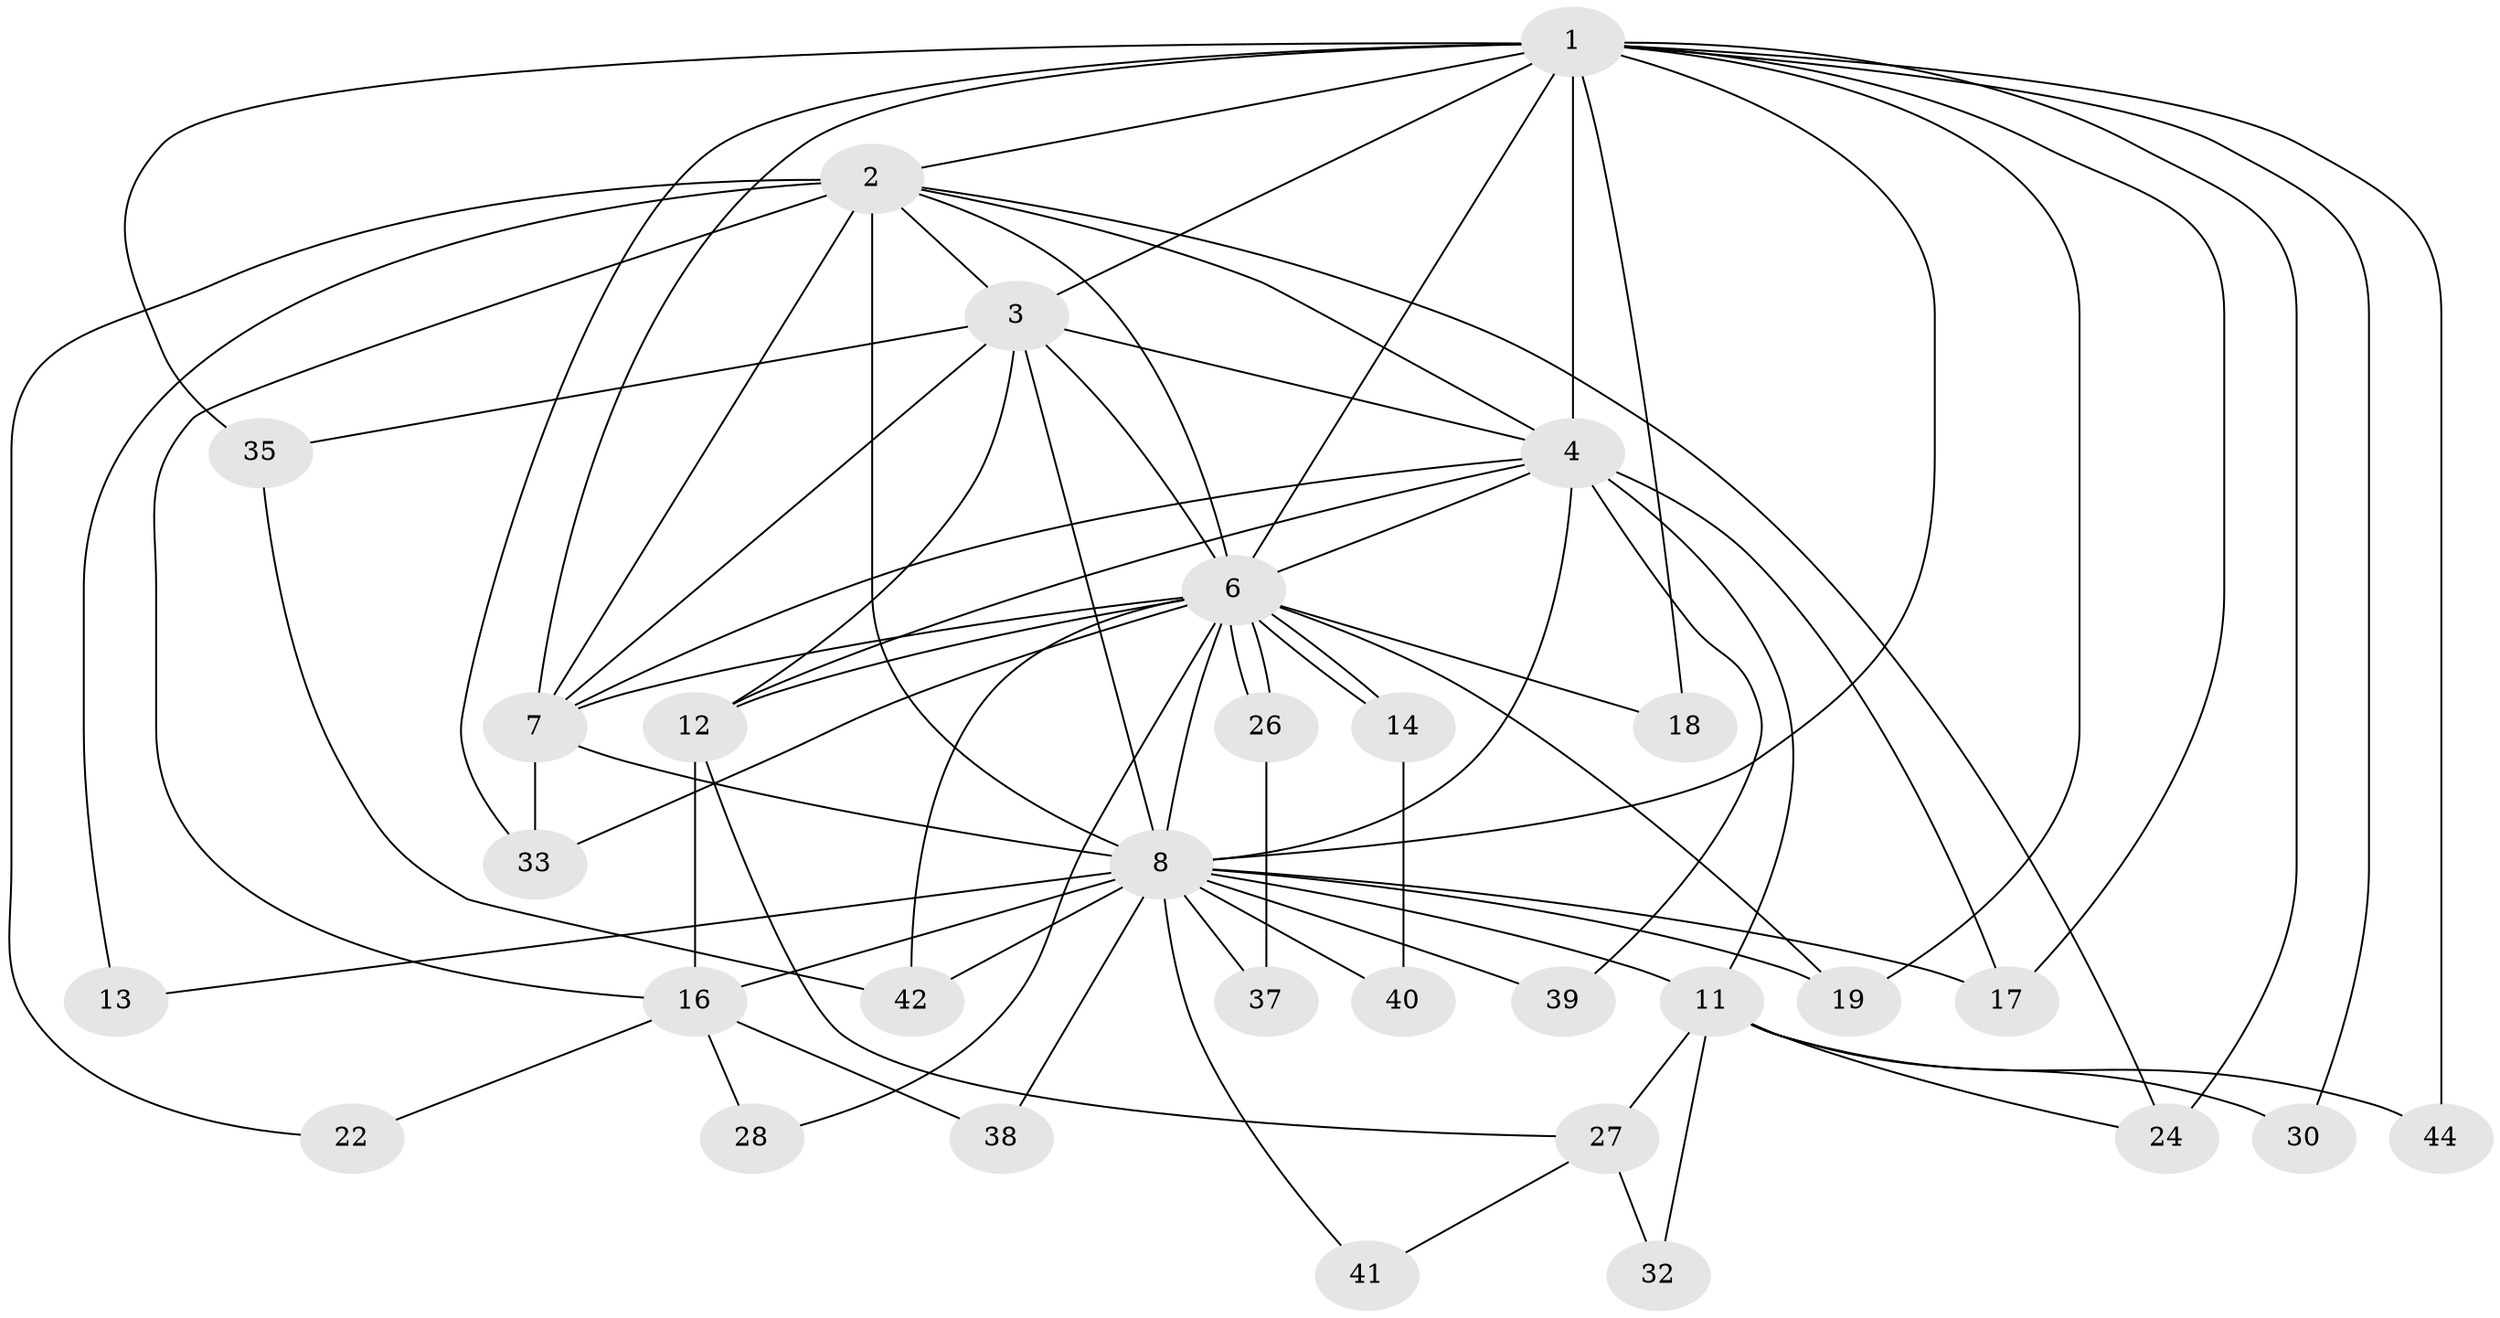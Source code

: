 // original degree distribution, {17: 0.03773584905660377, 12: 0.05660377358490566, 11: 0.03773584905660377, 13: 0.018867924528301886, 23: 0.018867924528301886, 16: 0.018867924528301886, 8: 0.018867924528301886, 3: 0.24528301886792453, 4: 0.018867924528301886, 7: 0.018867924528301886, 2: 0.4716981132075472, 5: 0.03773584905660377}
// Generated by graph-tools (version 1.1) at 2025/17/03/04/25 18:17:50]
// undirected, 31 vertices, 76 edges
graph export_dot {
graph [start="1"]
  node [color=gray90,style=filled];
  1;
  2 [super="+34+5+43"];
  3;
  4;
  6 [super="+20+49+23+31+52+25"];
  7;
  8 [super="+9"];
  11;
  12 [super="+15"];
  13 [super="+48"];
  14;
  16;
  17 [super="+45"];
  18;
  19;
  22;
  24 [super="+47"];
  26;
  27 [super="+53"];
  28;
  30;
  32;
  33 [super="+36"];
  35 [super="+50"];
  37;
  38;
  39;
  40;
  41;
  42;
  44;
  1 -- 2 [weight=3];
  1 -- 3;
  1 -- 4;
  1 -- 6;
  1 -- 7;
  1 -- 8 [weight=2];
  1 -- 18;
  1 -- 19;
  1 -- 30;
  1 -- 35;
  1 -- 44;
  1 -- 24;
  1 -- 17;
  1 -- 33;
  2 -- 3 [weight=3];
  2 -- 4 [weight=3];
  2 -- 6 [weight=5];
  2 -- 7 [weight=4];
  2 -- 8 [weight=7];
  2 -- 22;
  2 -- 16 [weight=2];
  2 -- 13 [weight=2];
  2 -- 24;
  3 -- 4;
  3 -- 6;
  3 -- 7;
  3 -- 8 [weight=2];
  3 -- 12;
  3 -- 35;
  4 -- 6;
  4 -- 7;
  4 -- 8 [weight=2];
  4 -- 11;
  4 -- 12;
  4 -- 17;
  4 -- 39;
  6 -- 7;
  6 -- 8 [weight=5];
  6 -- 14;
  6 -- 14;
  6 -- 18;
  6 -- 26;
  6 -- 26;
  6 -- 19;
  6 -- 28;
  6 -- 12;
  6 -- 33;
  6 -- 42;
  7 -- 8 [weight=2];
  7 -- 33;
  8 -- 11;
  8 -- 17;
  8 -- 37;
  8 -- 38;
  8 -- 40;
  8 -- 39;
  8 -- 41;
  8 -- 42;
  8 -- 13;
  8 -- 16;
  8 -- 19;
  11 -- 24;
  11 -- 27 [weight=2];
  11 -- 30;
  11 -- 32;
  11 -- 44;
  12 -- 16;
  12 -- 27;
  14 -- 40;
  16 -- 22;
  16 -- 28;
  16 -- 38;
  26 -- 37;
  27 -- 32;
  27 -- 41;
  35 -- 42;
}
